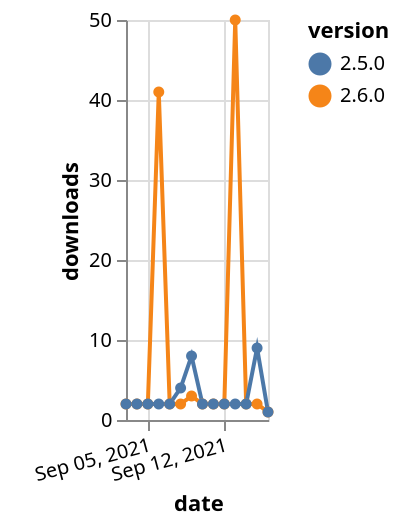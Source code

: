 {"$schema": "https://vega.github.io/schema/vega-lite/v5.json", "description": "A simple bar chart with embedded data.", "data": {"values": [{"date": "2021-09-03", "total": 5012, "delta": 2, "version": "2.6.0"}, {"date": "2021-09-04", "total": 5014, "delta": 2, "version": "2.6.0"}, {"date": "2021-09-05", "total": 5016, "delta": 2, "version": "2.6.0"}, {"date": "2021-09-06", "total": 5057, "delta": 41, "version": "2.6.0"}, {"date": "2021-09-07", "total": 5059, "delta": 2, "version": "2.6.0"}, {"date": "2021-09-08", "total": 5061, "delta": 2, "version": "2.6.0"}, {"date": "2021-09-09", "total": 5064, "delta": 3, "version": "2.6.0"}, {"date": "2021-09-10", "total": 5066, "delta": 2, "version": "2.6.0"}, {"date": "2021-09-11", "total": 5068, "delta": 2, "version": "2.6.0"}, {"date": "2021-09-12", "total": 5070, "delta": 2, "version": "2.6.0"}, {"date": "2021-09-13", "total": 5120, "delta": 50, "version": "2.6.0"}, {"date": "2021-09-14", "total": 5122, "delta": 2, "version": "2.6.0"}, {"date": "2021-09-15", "total": 5124, "delta": 2, "version": "2.6.0"}, {"date": "2021-09-16", "total": 5125, "delta": 1, "version": "2.6.0"}, {"date": "2021-09-03", "total": 9816, "delta": 2, "version": "2.5.0"}, {"date": "2021-09-04", "total": 9818, "delta": 2, "version": "2.5.0"}, {"date": "2021-09-05", "total": 9820, "delta": 2, "version": "2.5.0"}, {"date": "2021-09-06", "total": 9822, "delta": 2, "version": "2.5.0"}, {"date": "2021-09-07", "total": 9824, "delta": 2, "version": "2.5.0"}, {"date": "2021-09-08", "total": 9828, "delta": 4, "version": "2.5.0"}, {"date": "2021-09-09", "total": 9836, "delta": 8, "version": "2.5.0"}, {"date": "2021-09-10", "total": 9838, "delta": 2, "version": "2.5.0"}, {"date": "2021-09-11", "total": 9840, "delta": 2, "version": "2.5.0"}, {"date": "2021-09-12", "total": 9842, "delta": 2, "version": "2.5.0"}, {"date": "2021-09-13", "total": 9844, "delta": 2, "version": "2.5.0"}, {"date": "2021-09-14", "total": 9846, "delta": 2, "version": "2.5.0"}, {"date": "2021-09-15", "total": 9855, "delta": 9, "version": "2.5.0"}, {"date": "2021-09-16", "total": 9856, "delta": 1, "version": "2.5.0"}]}, "width": "container", "mark": {"type": "line", "point": {"filled": true}}, "encoding": {"x": {"field": "date", "type": "temporal", "timeUnit": "yearmonthdate", "title": "date", "axis": {"labelAngle": -15}}, "y": {"field": "delta", "type": "quantitative", "title": "downloads"}, "color": {"field": "version", "type": "nominal"}, "tooltip": {"field": "delta"}}}